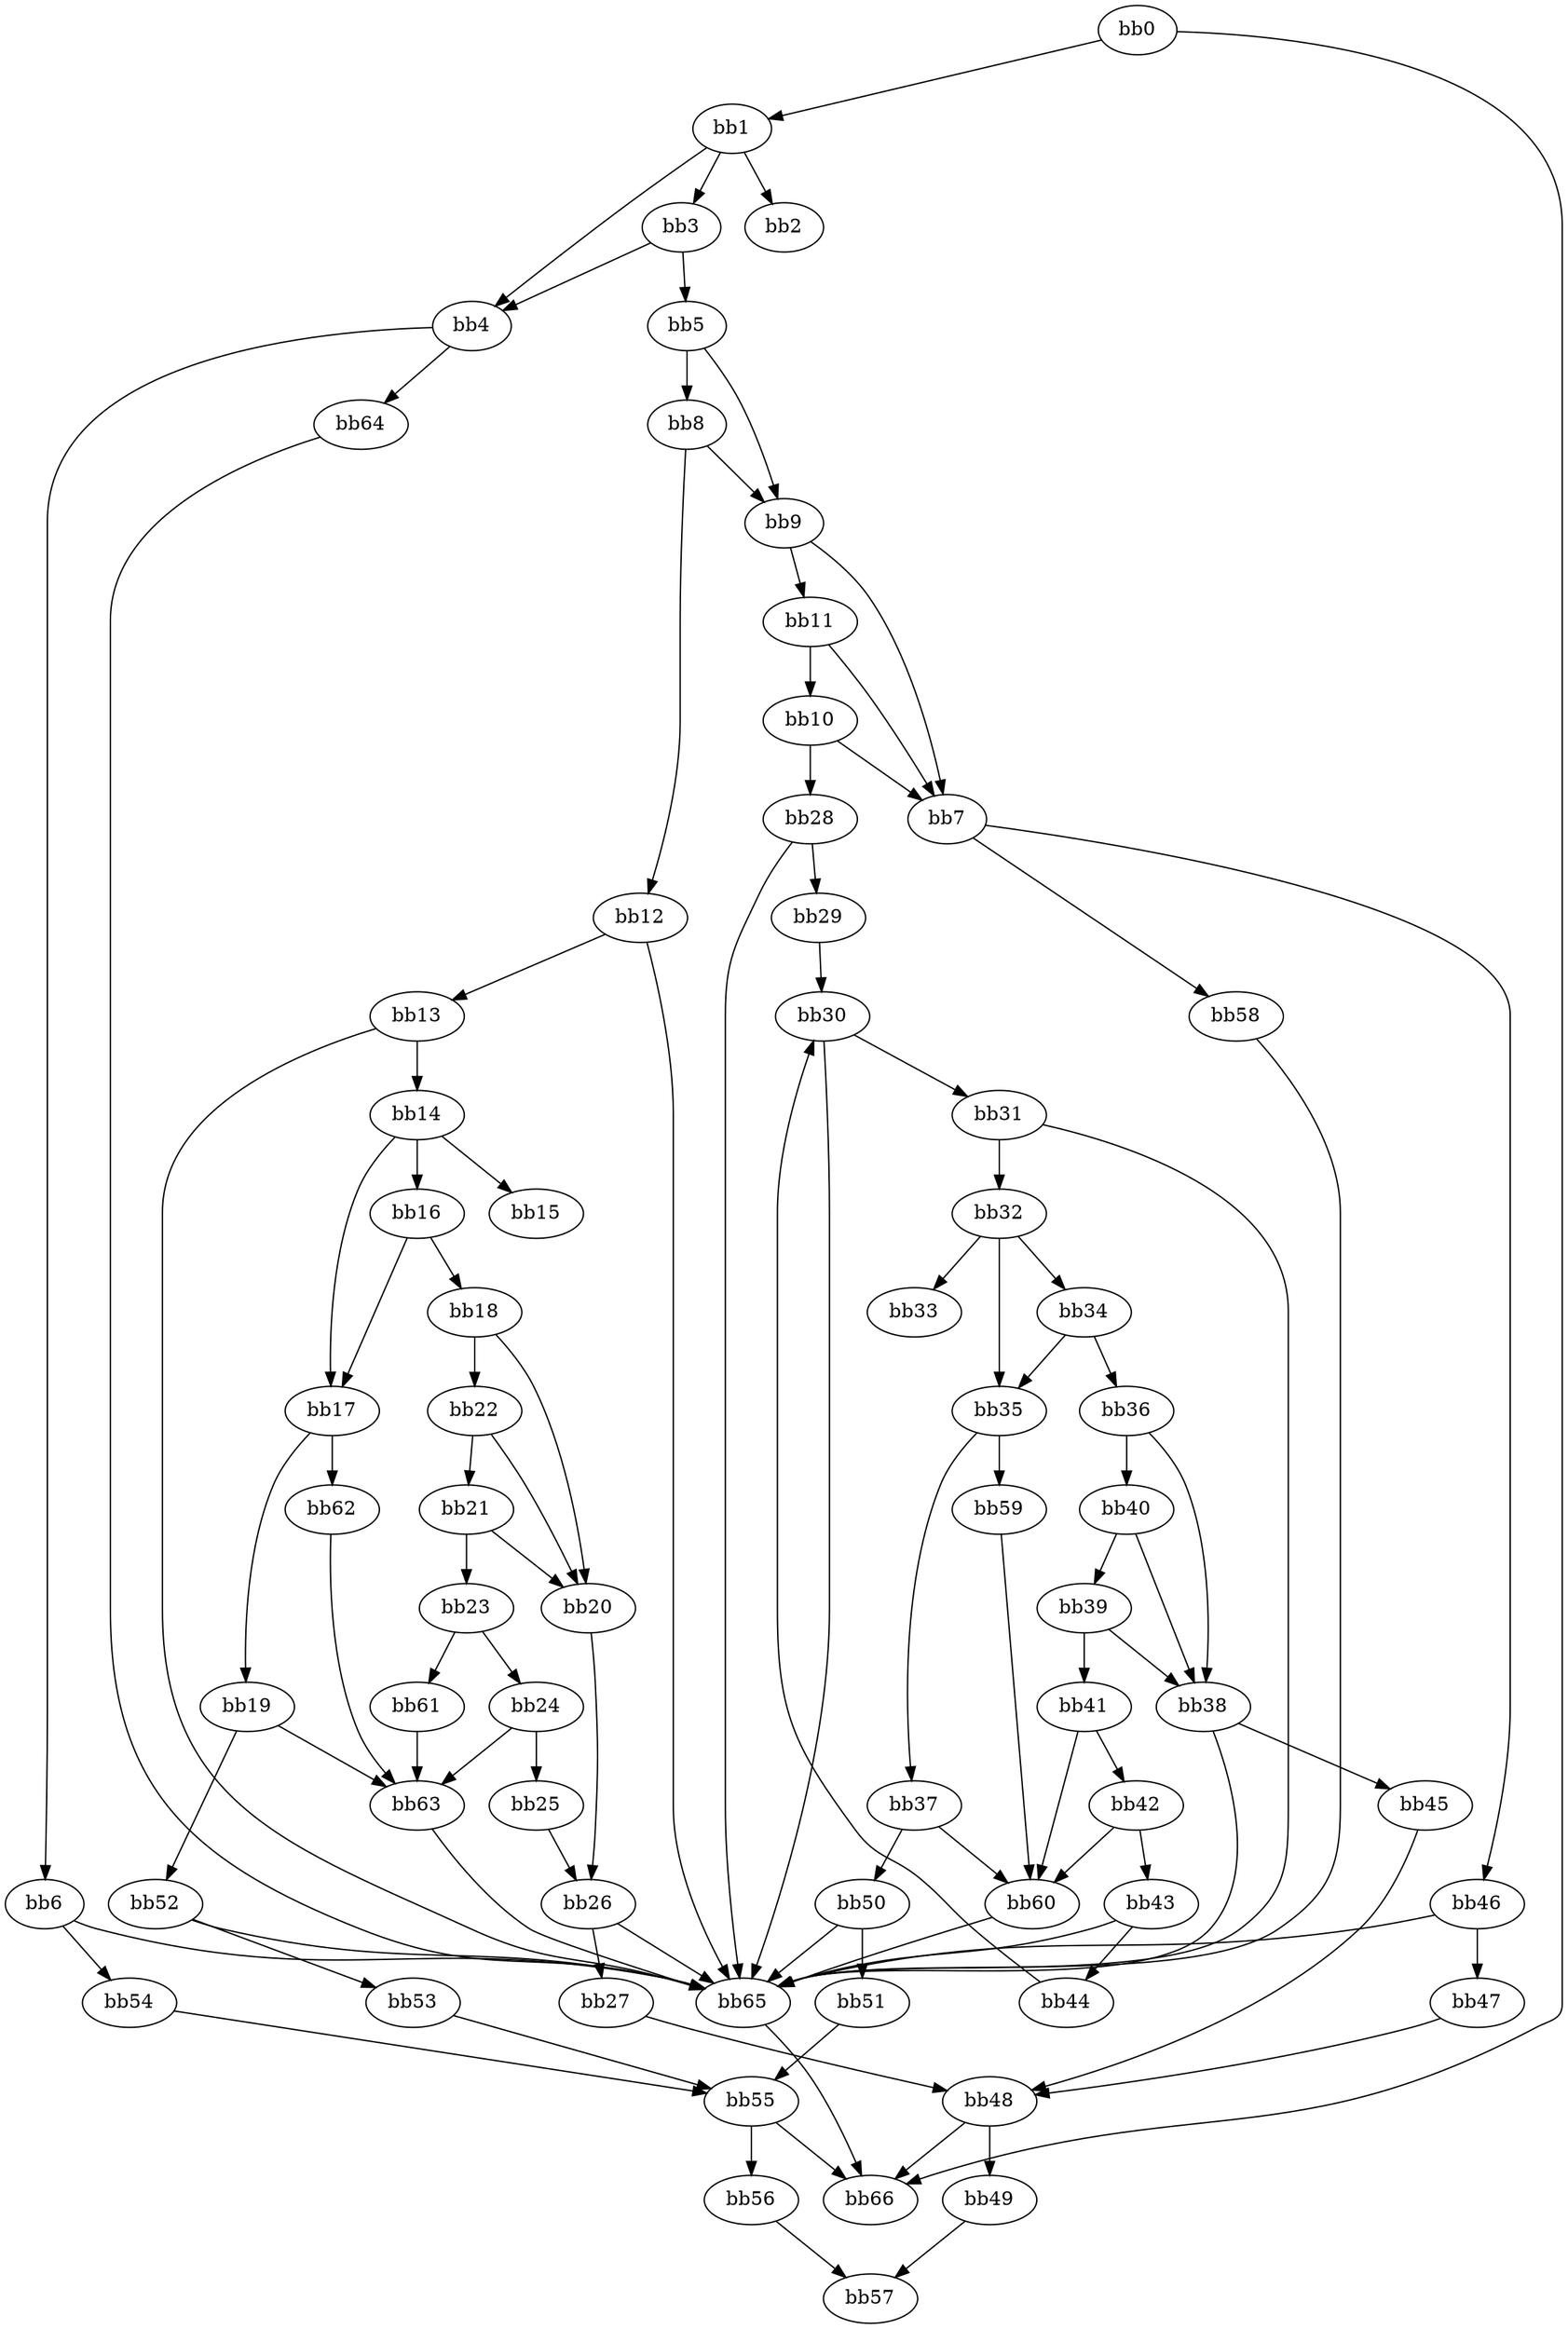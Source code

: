 digraph {
    0 [ label = "bb0\l" ]
    1 [ label = "bb1\l" ]
    2 [ label = "bb2\l" ]
    3 [ label = "bb3\l" ]
    4 [ label = "bb4\l" ]
    5 [ label = "bb5\l" ]
    6 [ label = "bb6\l" ]
    7 [ label = "bb7\l" ]
    8 [ label = "bb8\l" ]
    9 [ label = "bb9\l" ]
    10 [ label = "bb10\l" ]
    11 [ label = "bb11\l" ]
    12 [ label = "bb12\l" ]
    13 [ label = "bb13\l" ]
    14 [ label = "bb14\l" ]
    15 [ label = "bb15\l" ]
    16 [ label = "bb16\l" ]
    17 [ label = "bb17\l" ]
    18 [ label = "bb18\l" ]
    19 [ label = "bb19\l" ]
    20 [ label = "bb20\l" ]
    21 [ label = "bb21\l" ]
    22 [ label = "bb22\l" ]
    23 [ label = "bb23\l" ]
    24 [ label = "bb24\l" ]
    25 [ label = "bb25\l" ]
    26 [ label = "bb26\l" ]
    27 [ label = "bb27\l" ]
    28 [ label = "bb28\l" ]
    29 [ label = "bb29\l" ]
    30 [ label = "bb30\l" ]
    31 [ label = "bb31\l" ]
    32 [ label = "bb32\l" ]
    33 [ label = "bb33\l" ]
    34 [ label = "bb34\l" ]
    35 [ label = "bb35\l" ]
    36 [ label = "bb36\l" ]
    37 [ label = "bb37\l" ]
    38 [ label = "bb38\l" ]
    39 [ label = "bb39\l" ]
    40 [ label = "bb40\l" ]
    41 [ label = "bb41\l" ]
    42 [ label = "bb42\l" ]
    43 [ label = "bb43\l" ]
    44 [ label = "bb44\l" ]
    45 [ label = "bb45\l" ]
    46 [ label = "bb46\l" ]
    47 [ label = "bb47\l" ]
    48 [ label = "bb48\l" ]
    49 [ label = "bb49\l" ]
    50 [ label = "bb50\l" ]
    51 [ label = "bb51\l" ]
    52 [ label = "bb52\l" ]
    53 [ label = "bb53\l" ]
    54 [ label = "bb54\l" ]
    55 [ label = "bb55\l" ]
    56 [ label = "bb56\l" ]
    57 [ label = "bb57\l" ]
    58 [ label = "bb58\l" ]
    59 [ label = "bb59\l" ]
    60 [ label = "bb60\l" ]
    61 [ label = "bb61\l" ]
    62 [ label = "bb62\l" ]
    63 [ label = "bb63\l" ]
    64 [ label = "bb64\l" ]
    65 [ label = "bb65\l" ]
    66 [ label = "bb66\l" ]
    0 -> 1 [ ]
    0 -> 66 [ ]
    1 -> 2 [ ]
    1 -> 3 [ ]
    1 -> 4 [ ]
    3 -> 4 [ ]
    3 -> 5 [ ]
    4 -> 6 [ ]
    4 -> 64 [ ]
    5 -> 8 [ ]
    5 -> 9 [ ]
    6 -> 54 [ ]
    6 -> 65 [ ]
    7 -> 46 [ ]
    7 -> 58 [ ]
    8 -> 9 [ ]
    8 -> 12 [ ]
    9 -> 7 [ ]
    9 -> 11 [ ]
    10 -> 7 [ ]
    10 -> 28 [ ]
    11 -> 7 [ ]
    11 -> 10 [ ]
    12 -> 13 [ ]
    12 -> 65 [ ]
    13 -> 14 [ ]
    13 -> 65 [ ]
    14 -> 15 [ ]
    14 -> 16 [ ]
    14 -> 17 [ ]
    16 -> 17 [ ]
    16 -> 18 [ ]
    17 -> 19 [ ]
    17 -> 62 [ ]
    18 -> 20 [ ]
    18 -> 22 [ ]
    19 -> 52 [ ]
    19 -> 63 [ ]
    20 -> 26 [ ]
    21 -> 20 [ ]
    21 -> 23 [ ]
    22 -> 20 [ ]
    22 -> 21 [ ]
    23 -> 24 [ ]
    23 -> 61 [ ]
    24 -> 25 [ ]
    24 -> 63 [ ]
    25 -> 26 [ ]
    26 -> 27 [ ]
    26 -> 65 [ ]
    27 -> 48 [ ]
    28 -> 29 [ ]
    28 -> 65 [ ]
    29 -> 30 [ ]
    30 -> 31 [ ]
    30 -> 65 [ ]
    31 -> 32 [ ]
    31 -> 65 [ ]
    32 -> 33 [ ]
    32 -> 34 [ ]
    32 -> 35 [ ]
    34 -> 35 [ ]
    34 -> 36 [ ]
    35 -> 37 [ ]
    35 -> 59 [ ]
    36 -> 38 [ ]
    36 -> 40 [ ]
    37 -> 50 [ ]
    37 -> 60 [ ]
    38 -> 45 [ ]
    38 -> 65 [ ]
    39 -> 38 [ ]
    39 -> 41 [ ]
    40 -> 38 [ ]
    40 -> 39 [ ]
    41 -> 42 [ ]
    41 -> 60 [ ]
    42 -> 43 [ ]
    42 -> 60 [ ]
    43 -> 44 [ ]
    43 -> 65 [ ]
    44 -> 30 [ ]
    45 -> 48 [ ]
    46 -> 47 [ ]
    46 -> 65 [ ]
    47 -> 48 [ ]
    48 -> 49 [ ]
    48 -> 66 [ ]
    49 -> 57 [ ]
    50 -> 51 [ ]
    50 -> 65 [ ]
    51 -> 55 [ ]
    52 -> 53 [ ]
    52 -> 65 [ ]
    53 -> 55 [ ]
    54 -> 55 [ ]
    55 -> 56 [ ]
    55 -> 66 [ ]
    56 -> 57 [ ]
    58 -> 65 [ ]
    59 -> 60 [ ]
    60 -> 65 [ ]
    61 -> 63 [ ]
    62 -> 63 [ ]
    63 -> 65 [ ]
    64 -> 65 [ ]
    65 -> 66 [ ]
}

